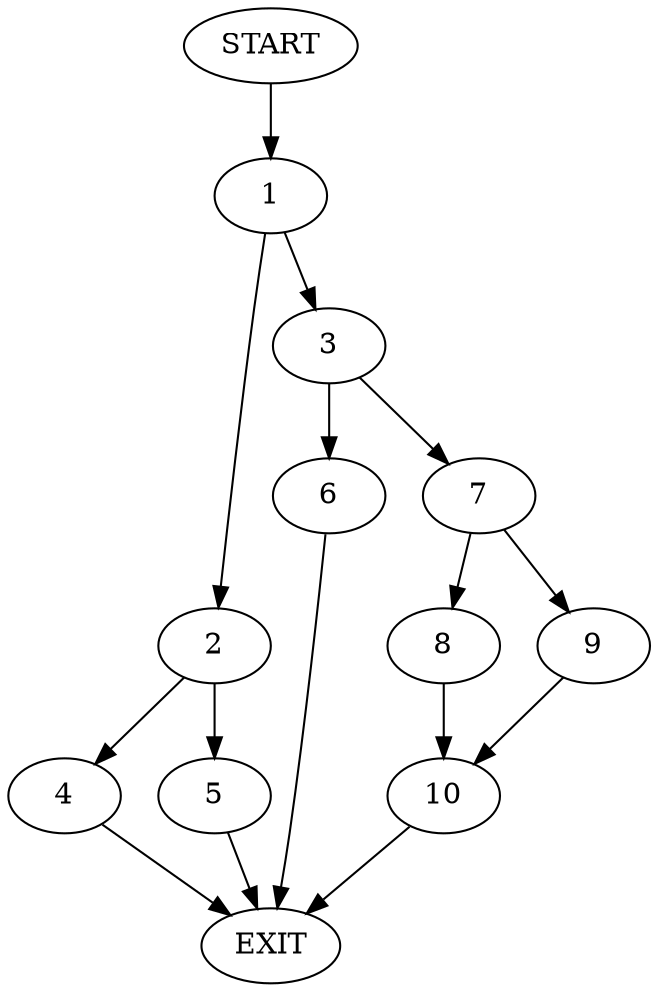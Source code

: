 digraph {
0 [label="START"]
11 [label="EXIT"]
0 -> 1
1 -> 2
1 -> 3
2 -> 4
2 -> 5
3 -> 6
3 -> 7
7 -> 8
7 -> 9
6 -> 11
9 -> 10
8 -> 10
10 -> 11
5 -> 11
4 -> 11
}
